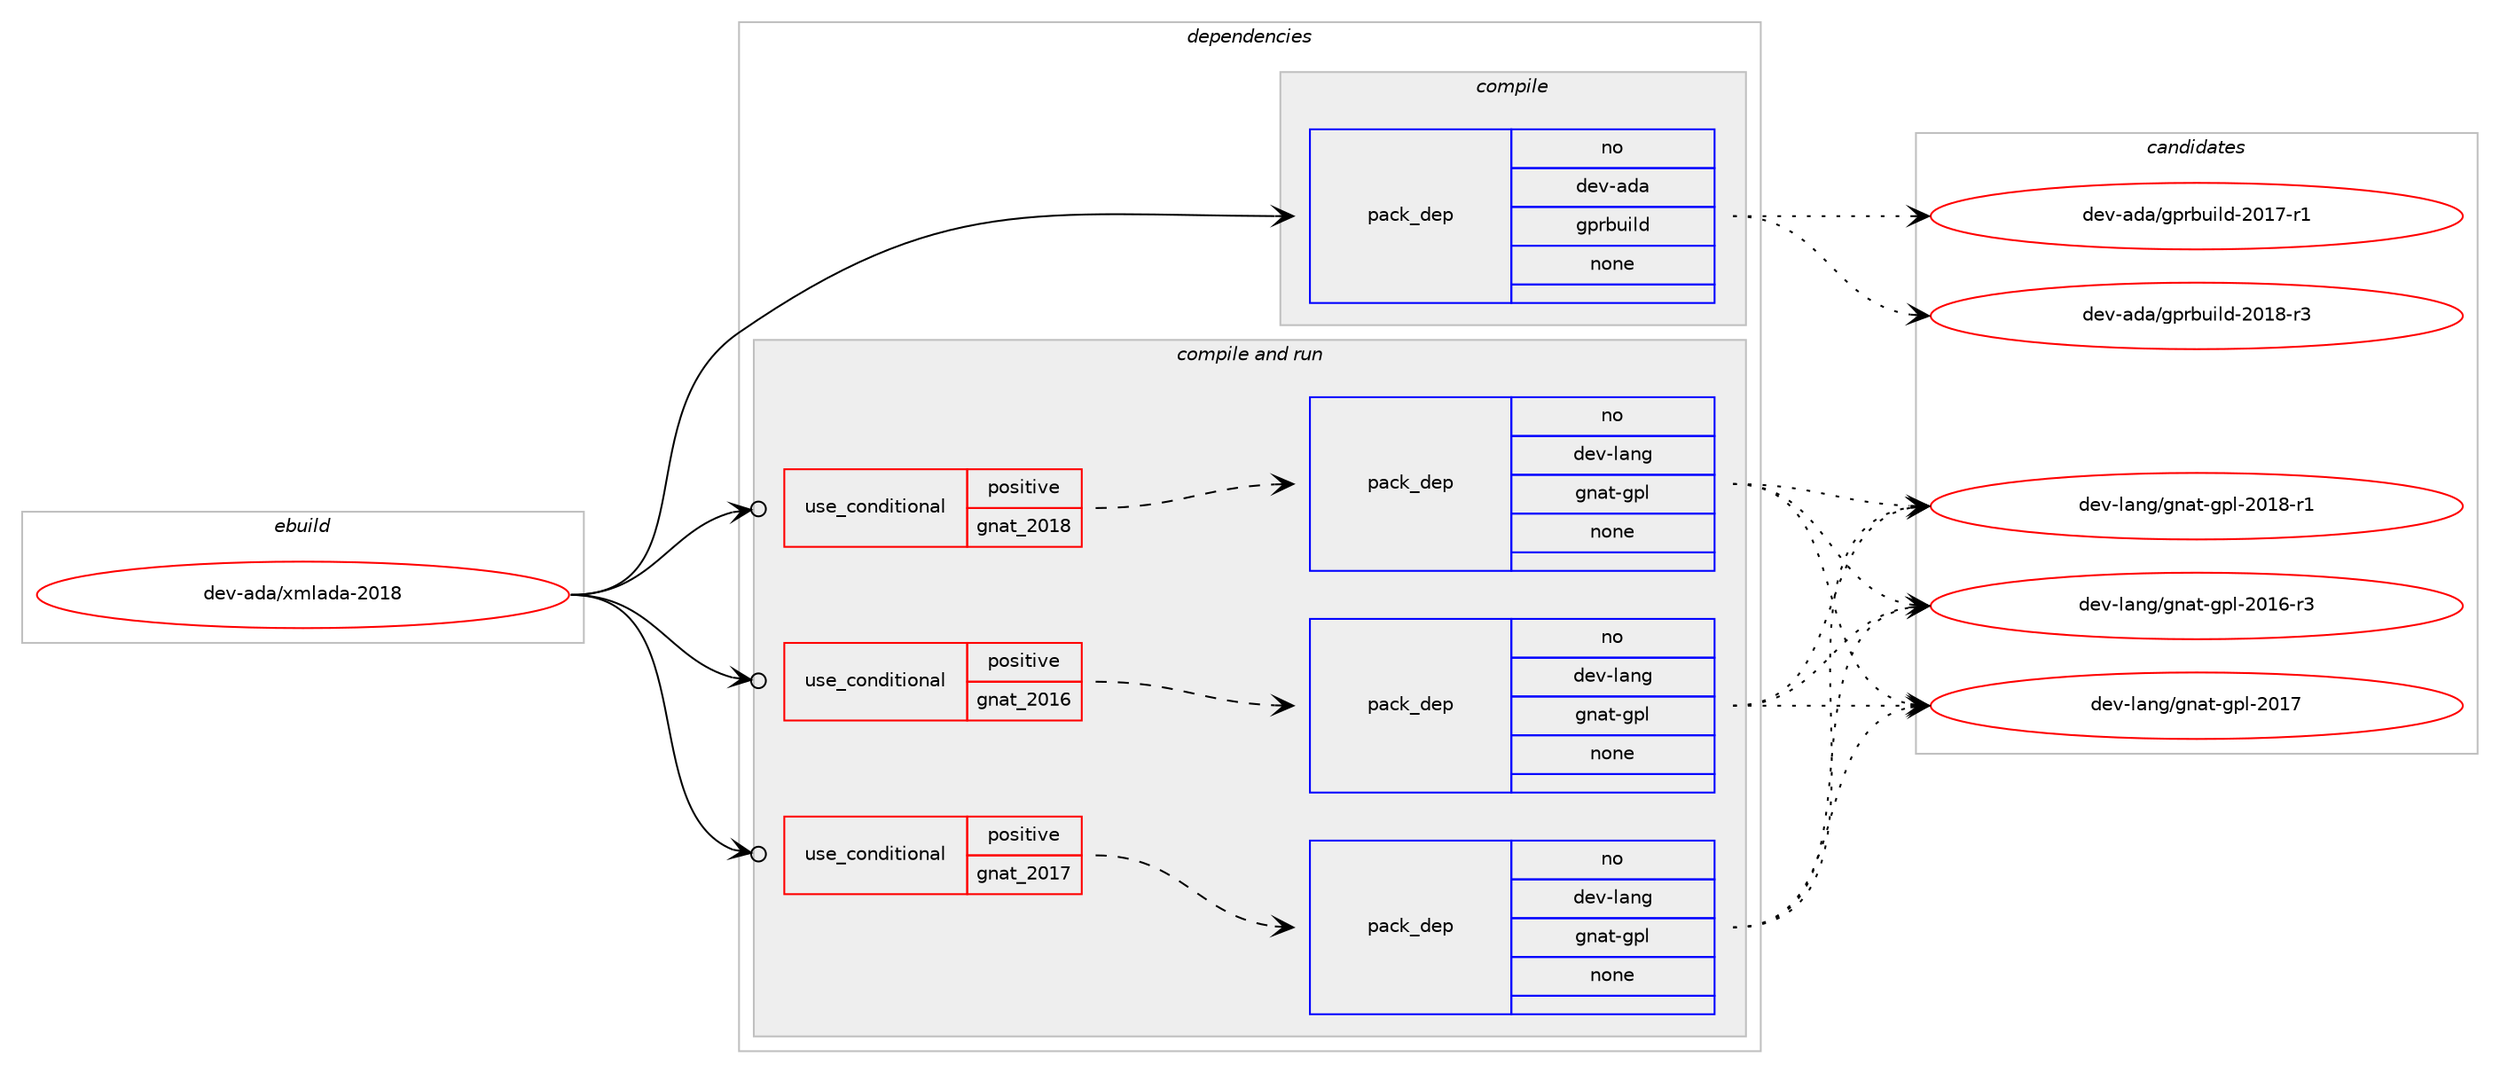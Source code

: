 digraph prolog {

# *************
# Graph options
# *************

newrank=true;
concentrate=true;
compound=true;
graph [rankdir=LR,fontname=Helvetica,fontsize=10,ranksep=1.5];#, ranksep=2.5, nodesep=0.2];
edge  [arrowhead=vee];
node  [fontname=Helvetica,fontsize=10];

# **********
# The ebuild
# **********

subgraph cluster_leftcol {
color=gray;
rank=same;
label=<<i>ebuild</i>>;
id [label="dev-ada/xmlada-2018", color=red, width=4, href="../dev-ada/xmlada-2018.svg"];
}

# ****************
# The dependencies
# ****************

subgraph cluster_midcol {
color=gray;
label=<<i>dependencies</i>>;
subgraph cluster_compile {
fillcolor="#eeeeee";
style=filled;
label=<<i>compile</i>>;
subgraph pack939550 {
dependency1316882 [label=<<TABLE BORDER="0" CELLBORDER="1" CELLSPACING="0" CELLPADDING="4" WIDTH="220"><TR><TD ROWSPAN="6" CELLPADDING="30">pack_dep</TD></TR><TR><TD WIDTH="110">no</TD></TR><TR><TD>dev-ada</TD></TR><TR><TD>gprbuild</TD></TR><TR><TD>none</TD></TR><TR><TD></TD></TR></TABLE>>, shape=none, color=blue];
}
id:e -> dependency1316882:w [weight=20,style="solid",arrowhead="vee"];
}
subgraph cluster_compileandrun {
fillcolor="#eeeeee";
style=filled;
label=<<i>compile and run</i>>;
subgraph cond356469 {
dependency1316883 [label=<<TABLE BORDER="0" CELLBORDER="1" CELLSPACING="0" CELLPADDING="4"><TR><TD ROWSPAN="3" CELLPADDING="10">use_conditional</TD></TR><TR><TD>positive</TD></TR><TR><TD>gnat_2016</TD></TR></TABLE>>, shape=none, color=red];
subgraph pack939551 {
dependency1316884 [label=<<TABLE BORDER="0" CELLBORDER="1" CELLSPACING="0" CELLPADDING="4" WIDTH="220"><TR><TD ROWSPAN="6" CELLPADDING="30">pack_dep</TD></TR><TR><TD WIDTH="110">no</TD></TR><TR><TD>dev-lang</TD></TR><TR><TD>gnat-gpl</TD></TR><TR><TD>none</TD></TR><TR><TD></TD></TR></TABLE>>, shape=none, color=blue];
}
dependency1316883:e -> dependency1316884:w [weight=20,style="dashed",arrowhead="vee"];
}
id:e -> dependency1316883:w [weight=20,style="solid",arrowhead="odotvee"];
subgraph cond356470 {
dependency1316885 [label=<<TABLE BORDER="0" CELLBORDER="1" CELLSPACING="0" CELLPADDING="4"><TR><TD ROWSPAN="3" CELLPADDING="10">use_conditional</TD></TR><TR><TD>positive</TD></TR><TR><TD>gnat_2017</TD></TR></TABLE>>, shape=none, color=red];
subgraph pack939552 {
dependency1316886 [label=<<TABLE BORDER="0" CELLBORDER="1" CELLSPACING="0" CELLPADDING="4" WIDTH="220"><TR><TD ROWSPAN="6" CELLPADDING="30">pack_dep</TD></TR><TR><TD WIDTH="110">no</TD></TR><TR><TD>dev-lang</TD></TR><TR><TD>gnat-gpl</TD></TR><TR><TD>none</TD></TR><TR><TD></TD></TR></TABLE>>, shape=none, color=blue];
}
dependency1316885:e -> dependency1316886:w [weight=20,style="dashed",arrowhead="vee"];
}
id:e -> dependency1316885:w [weight=20,style="solid",arrowhead="odotvee"];
subgraph cond356471 {
dependency1316887 [label=<<TABLE BORDER="0" CELLBORDER="1" CELLSPACING="0" CELLPADDING="4"><TR><TD ROWSPAN="3" CELLPADDING="10">use_conditional</TD></TR><TR><TD>positive</TD></TR><TR><TD>gnat_2018</TD></TR></TABLE>>, shape=none, color=red];
subgraph pack939553 {
dependency1316888 [label=<<TABLE BORDER="0" CELLBORDER="1" CELLSPACING="0" CELLPADDING="4" WIDTH="220"><TR><TD ROWSPAN="6" CELLPADDING="30">pack_dep</TD></TR><TR><TD WIDTH="110">no</TD></TR><TR><TD>dev-lang</TD></TR><TR><TD>gnat-gpl</TD></TR><TR><TD>none</TD></TR><TR><TD></TD></TR></TABLE>>, shape=none, color=blue];
}
dependency1316887:e -> dependency1316888:w [weight=20,style="dashed",arrowhead="vee"];
}
id:e -> dependency1316887:w [weight=20,style="solid",arrowhead="odotvee"];
}
subgraph cluster_run {
fillcolor="#eeeeee";
style=filled;
label=<<i>run</i>>;
}
}

# **************
# The candidates
# **************

subgraph cluster_choices {
rank=same;
color=gray;
label=<<i>candidates</i>>;

subgraph choice939550 {
color=black;
nodesep=1;
choice100101118459710097471031121149811710510810045504849554511449 [label="dev-ada/gprbuild-2017-r1", color=red, width=4,href="../dev-ada/gprbuild-2017-r1.svg"];
choice100101118459710097471031121149811710510810045504849564511451 [label="dev-ada/gprbuild-2018-r3", color=red, width=4,href="../dev-ada/gprbuild-2018-r3.svg"];
dependency1316882:e -> choice100101118459710097471031121149811710510810045504849554511449:w [style=dotted,weight="100"];
dependency1316882:e -> choice100101118459710097471031121149811710510810045504849564511451:w [style=dotted,weight="100"];
}
subgraph choice939551 {
color=black;
nodesep=1;
choice100101118451089711010347103110971164510311210845504849544511451 [label="dev-lang/gnat-gpl-2016-r3", color=red, width=4,href="../dev-lang/gnat-gpl-2016-r3.svg"];
choice10010111845108971101034710311097116451031121084550484955 [label="dev-lang/gnat-gpl-2017", color=red, width=4,href="../dev-lang/gnat-gpl-2017.svg"];
choice100101118451089711010347103110971164510311210845504849564511449 [label="dev-lang/gnat-gpl-2018-r1", color=red, width=4,href="../dev-lang/gnat-gpl-2018-r1.svg"];
dependency1316884:e -> choice100101118451089711010347103110971164510311210845504849544511451:w [style=dotted,weight="100"];
dependency1316884:e -> choice10010111845108971101034710311097116451031121084550484955:w [style=dotted,weight="100"];
dependency1316884:e -> choice100101118451089711010347103110971164510311210845504849564511449:w [style=dotted,weight="100"];
}
subgraph choice939552 {
color=black;
nodesep=1;
choice100101118451089711010347103110971164510311210845504849544511451 [label="dev-lang/gnat-gpl-2016-r3", color=red, width=4,href="../dev-lang/gnat-gpl-2016-r3.svg"];
choice10010111845108971101034710311097116451031121084550484955 [label="dev-lang/gnat-gpl-2017", color=red, width=4,href="../dev-lang/gnat-gpl-2017.svg"];
choice100101118451089711010347103110971164510311210845504849564511449 [label="dev-lang/gnat-gpl-2018-r1", color=red, width=4,href="../dev-lang/gnat-gpl-2018-r1.svg"];
dependency1316886:e -> choice100101118451089711010347103110971164510311210845504849544511451:w [style=dotted,weight="100"];
dependency1316886:e -> choice10010111845108971101034710311097116451031121084550484955:w [style=dotted,weight="100"];
dependency1316886:e -> choice100101118451089711010347103110971164510311210845504849564511449:w [style=dotted,weight="100"];
}
subgraph choice939553 {
color=black;
nodesep=1;
choice100101118451089711010347103110971164510311210845504849544511451 [label="dev-lang/gnat-gpl-2016-r3", color=red, width=4,href="../dev-lang/gnat-gpl-2016-r3.svg"];
choice10010111845108971101034710311097116451031121084550484955 [label="dev-lang/gnat-gpl-2017", color=red, width=4,href="../dev-lang/gnat-gpl-2017.svg"];
choice100101118451089711010347103110971164510311210845504849564511449 [label="dev-lang/gnat-gpl-2018-r1", color=red, width=4,href="../dev-lang/gnat-gpl-2018-r1.svg"];
dependency1316888:e -> choice100101118451089711010347103110971164510311210845504849544511451:w [style=dotted,weight="100"];
dependency1316888:e -> choice10010111845108971101034710311097116451031121084550484955:w [style=dotted,weight="100"];
dependency1316888:e -> choice100101118451089711010347103110971164510311210845504849564511449:w [style=dotted,weight="100"];
}
}

}
